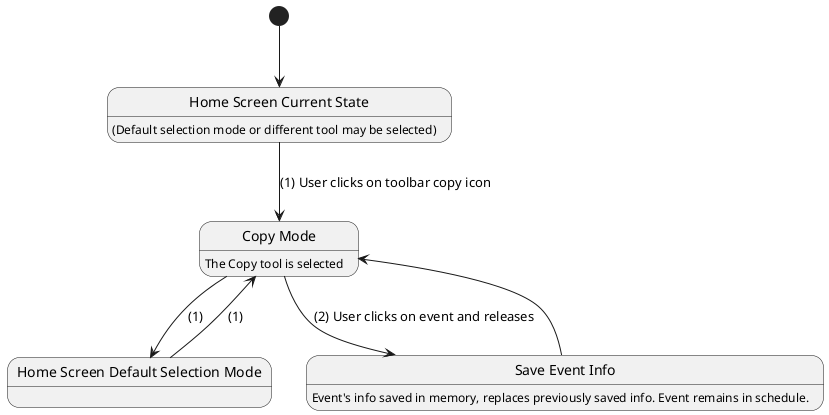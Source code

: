 @startuml Copy

state "Home Screen Current State" as Start
state "Home Screen Default Selection Mode" as Select
state "Copy Mode" as Copy
state "Save Event Info" as Save

Start : (Default selection mode or different tool may be selected)
Copy : The Copy tool is selected
Save : Event's info saved in memory, replaces previously saved info. Event remains in schedule.

[*] --> Start
Start --> Copy : (1) User clicks on toolbar copy icon
Copy --> Select : (1)
Select --> Copy : (1)

Copy --> Save : (2) User clicks on event and releases

Save --> Copy 

@enduml